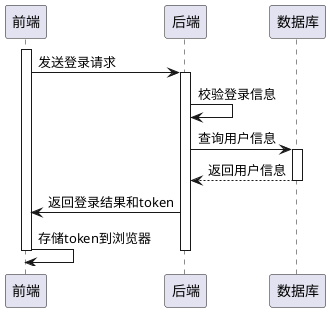 @startuml
participant 前端
participant 后端
participant 数据库

activate 前端
前端 -> 后端: 发送登录请求
activate 后端
后端 -> 后端: 校验登录信息
后端 -> 数据库: 查询用户信息
activate 数据库
数据库 --> 后端: 返回用户信息
deactivate 数据库
后端 -> 前端: 返回登录结果和token
前端 -> 前端: 存储token到浏览器
deactivate 后端
deactivate 前端
@enduml
